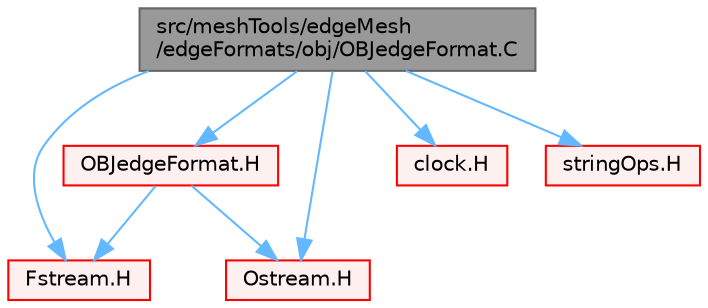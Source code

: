 digraph "src/meshTools/edgeMesh/edgeFormats/obj/OBJedgeFormat.C"
{
 // LATEX_PDF_SIZE
  bgcolor="transparent";
  edge [fontname=Helvetica,fontsize=10,labelfontname=Helvetica,labelfontsize=10];
  node [fontname=Helvetica,fontsize=10,shape=box,height=0.2,width=0.4];
  Node1 [id="Node000001",label="src/meshTools/edgeMesh\l/edgeFormats/obj/OBJedgeFormat.C",height=0.2,width=0.4,color="gray40", fillcolor="grey60", style="filled", fontcolor="black",tooltip=" "];
  Node1 -> Node2 [id="edge1_Node000001_Node000002",color="steelblue1",style="solid",tooltip=" "];
  Node2 [id="Node000002",label="OBJedgeFormat.H",height=0.2,width=0.4,color="red", fillcolor="#FFF0F0", style="filled",URL="$OBJedgeFormat_8H.html",tooltip=" "];
  Node2 -> Node225 [id="edge2_Node000002_Node000225",color="steelblue1",style="solid",tooltip=" "];
  Node225 [id="Node000225",label="Fstream.H",height=0.2,width=0.4,color="red", fillcolor="#FFF0F0", style="filled",URL="$Fstream_8H.html",tooltip=" "];
  Node2 -> Node48 [id="edge3_Node000002_Node000048",color="steelblue1",style="solid",tooltip=" "];
  Node48 [id="Node000048",label="Ostream.H",height=0.2,width=0.4,color="red", fillcolor="#FFF0F0", style="filled",URL="$Ostream_8H.html",tooltip=" "];
  Node1 -> Node230 [id="edge4_Node000001_Node000230",color="steelblue1",style="solid",tooltip=" "];
  Node230 [id="Node000230",label="clock.H",height=0.2,width=0.4,color="red", fillcolor="#FFF0F0", style="filled",URL="$clock_8H.html",tooltip=" "];
  Node1 -> Node225 [id="edge5_Node000001_Node000225",color="steelblue1",style="solid",tooltip=" "];
  Node1 -> Node48 [id="edge6_Node000001_Node000048",color="steelblue1",style="solid",tooltip=" "];
  Node1 -> Node232 [id="edge7_Node000001_Node000232",color="steelblue1",style="solid",tooltip=" "];
  Node232 [id="Node000232",label="stringOps.H",height=0.2,width=0.4,color="red", fillcolor="#FFF0F0", style="filled",URL="$stringOps_8H.html",tooltip=" "];
}
